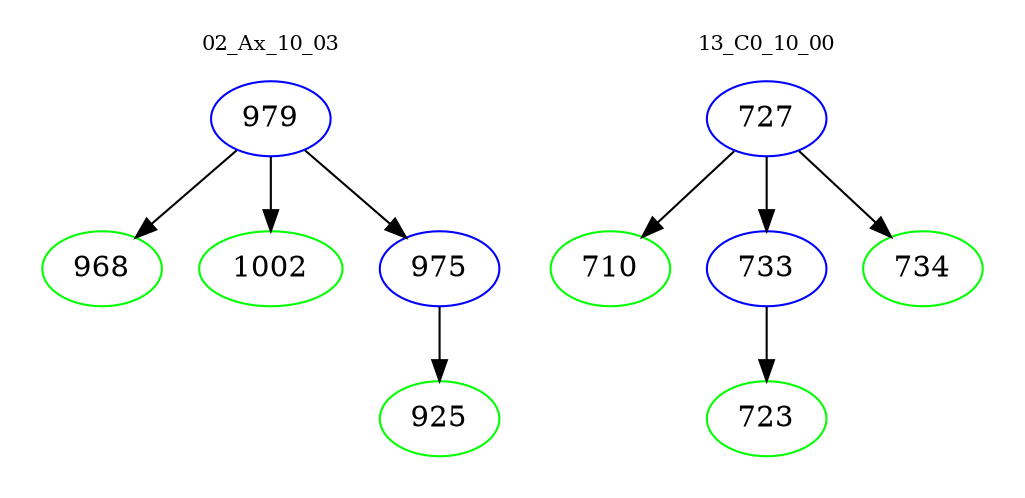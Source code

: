 digraph{
subgraph cluster_0 {
color = white
label = "02_Ax_10_03";
fontsize=10;
T0_979 [label="979", color="blue"]
T0_979 -> T0_968 [color="black"]
T0_968 [label="968", color="green"]
T0_979 -> T0_1002 [color="black"]
T0_1002 [label="1002", color="green"]
T0_979 -> T0_975 [color="black"]
T0_975 [label="975", color="blue"]
T0_975 -> T0_925 [color="black"]
T0_925 [label="925", color="green"]
}
subgraph cluster_1 {
color = white
label = "13_C0_10_00";
fontsize=10;
T1_727 [label="727", color="blue"]
T1_727 -> T1_710 [color="black"]
T1_710 [label="710", color="green"]
T1_727 -> T1_733 [color="black"]
T1_733 [label="733", color="blue"]
T1_733 -> T1_723 [color="black"]
T1_723 [label="723", color="green"]
T1_727 -> T1_734 [color="black"]
T1_734 [label="734", color="green"]
}
}
